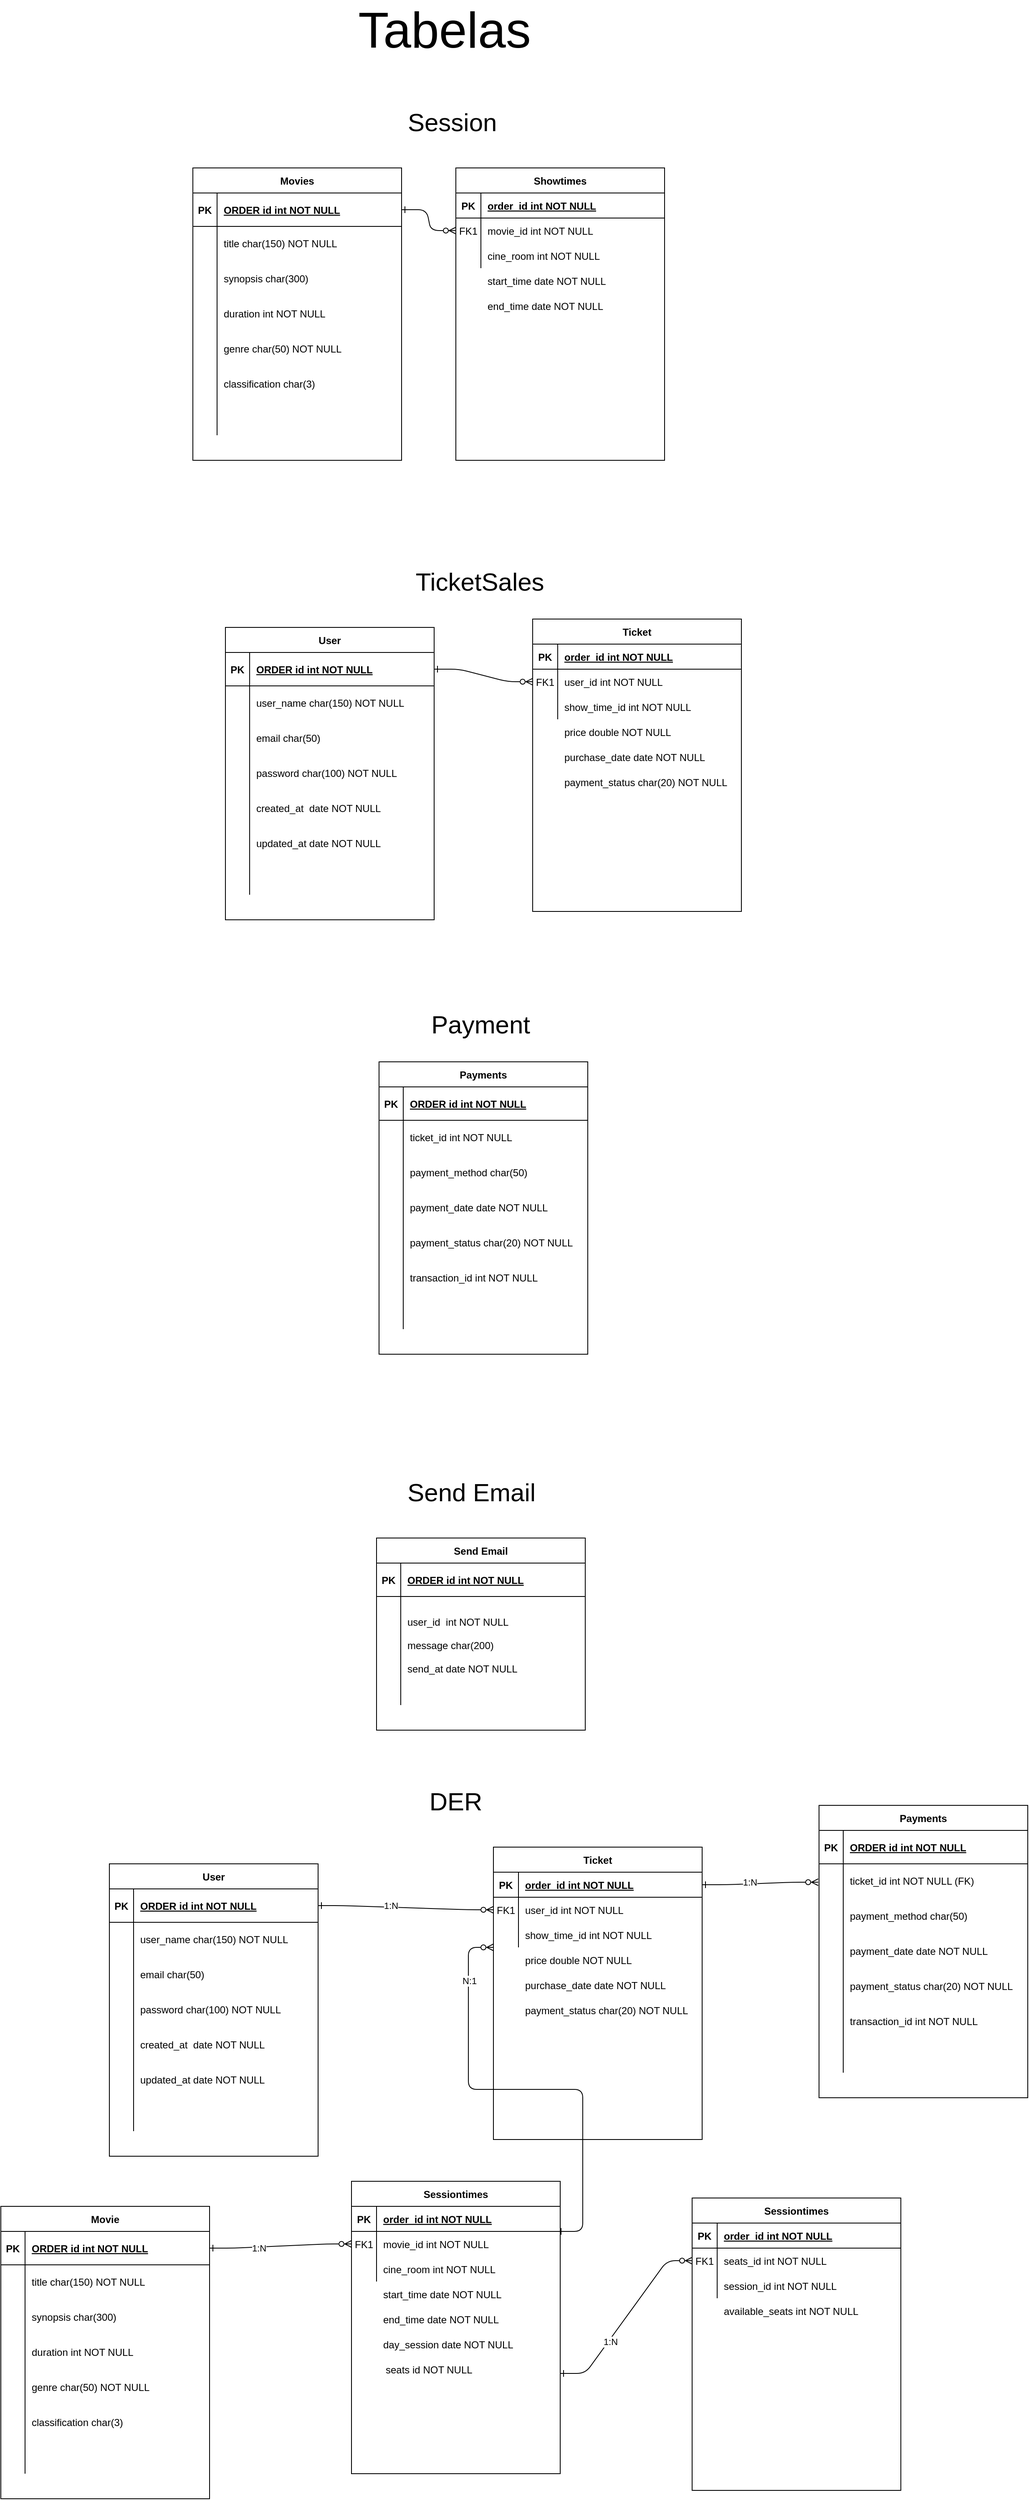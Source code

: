<mxfile version="24.7.12">
  <diagram id="R2lEEEUBdFMjLlhIrx00" name="Page-1">
    <mxGraphModel dx="2284" dy="4046" grid="1" gridSize="10" guides="1" tooltips="1" connect="1" arrows="1" fold="1" page="1" pageScale="1" pageWidth="850" pageHeight="1100" math="0" shadow="0" extFonts="Permanent Marker^https://fonts.googleapis.com/css?family=Permanent+Marker">
      <root>
        <mxCell id="0" />
        <mxCell id="1" parent="0" />
        <mxCell id="wwVurhVHgyo2pNSKUcqr-189" value="" style="edgeStyle=entityRelationEdgeStyle;endArrow=ERzeroToMany;startArrow=ERone;endFill=1;startFill=0;exitX=1;exitY=0.5;exitDx=0;exitDy=0;" parent="1" edge="1">
          <mxGeometry width="100" height="100" relative="1" as="geometry">
            <mxPoint x="387" y="470" as="sourcePoint" />
            <mxPoint x="310" y="130" as="targetPoint" />
            <Array as="points">
              <mxPoint x="277" y="278" />
              <mxPoint x="337" y="305" />
              <mxPoint x="337" y="305" />
            </Array>
          </mxGeometry>
        </mxCell>
        <mxCell id="wwVurhVHgyo2pNSKUcqr-193" value="N:1" style="edgeLabel;html=1;align=center;verticalAlign=middle;resizable=0;points=[];" parent="wwVurhVHgyo2pNSKUcqr-189" vertex="1" connectable="0">
          <mxGeometry x="0.739" y="-1" relative="1" as="geometry">
            <mxPoint as="offset" />
          </mxGeometry>
        </mxCell>
        <mxCell id="C-vyLk0tnHw3VtMMgP7b-1" value="" style="edgeStyle=entityRelationEdgeStyle;endArrow=ERzeroToMany;startArrow=ERone;endFill=1;startFill=0;" parent="1" source="C-vyLk0tnHw3VtMMgP7b-24" target="C-vyLk0tnHw3VtMMgP7b-6" edge="1">
          <mxGeometry width="100" height="100" relative="1" as="geometry">
            <mxPoint x="180" y="-1360" as="sourcePoint" />
            <mxPoint x="280" y="-1460" as="targetPoint" />
          </mxGeometry>
        </mxCell>
        <mxCell id="C-vyLk0tnHw3VtMMgP7b-2" value="Showtimes" style="shape=table;startSize=30;container=1;collapsible=1;childLayout=tableLayout;fixedRows=1;rowLines=0;fontStyle=1;align=center;resizeLast=1;" parent="1" vertex="1">
          <mxGeometry x="265" y="-2000" width="250" height="350" as="geometry" />
        </mxCell>
        <mxCell id="C-vyLk0tnHw3VtMMgP7b-3" value="" style="shape=partialRectangle;collapsible=0;dropTarget=0;pointerEvents=0;fillColor=none;points=[[0,0.5],[1,0.5]];portConstraint=eastwest;top=0;left=0;right=0;bottom=1;" parent="C-vyLk0tnHw3VtMMgP7b-2" vertex="1">
          <mxGeometry y="30" width="250" height="30" as="geometry" />
        </mxCell>
        <mxCell id="C-vyLk0tnHw3VtMMgP7b-4" value="PK" style="shape=partialRectangle;overflow=hidden;connectable=0;fillColor=none;top=0;left=0;bottom=0;right=0;fontStyle=1;" parent="C-vyLk0tnHw3VtMMgP7b-3" vertex="1">
          <mxGeometry width="30" height="30" as="geometry">
            <mxRectangle width="30" height="30" as="alternateBounds" />
          </mxGeometry>
        </mxCell>
        <mxCell id="C-vyLk0tnHw3VtMMgP7b-5" value="order_id int NOT NULL " style="shape=partialRectangle;overflow=hidden;connectable=0;fillColor=none;top=0;left=0;bottom=0;right=0;align=left;spacingLeft=6;fontStyle=5;" parent="C-vyLk0tnHw3VtMMgP7b-3" vertex="1">
          <mxGeometry x="30" width="220" height="30" as="geometry">
            <mxRectangle width="220" height="30" as="alternateBounds" />
          </mxGeometry>
        </mxCell>
        <mxCell id="C-vyLk0tnHw3VtMMgP7b-6" value="" style="shape=partialRectangle;collapsible=0;dropTarget=0;pointerEvents=0;fillColor=none;points=[[0,0.5],[1,0.5]];portConstraint=eastwest;top=0;left=0;right=0;bottom=0;" parent="C-vyLk0tnHw3VtMMgP7b-2" vertex="1">
          <mxGeometry y="60" width="250" height="30" as="geometry" />
        </mxCell>
        <mxCell id="C-vyLk0tnHw3VtMMgP7b-7" value="FK1" style="shape=partialRectangle;overflow=hidden;connectable=0;fillColor=none;top=0;left=0;bottom=0;right=0;" parent="C-vyLk0tnHw3VtMMgP7b-6" vertex="1">
          <mxGeometry width="30" height="30" as="geometry">
            <mxRectangle width="30" height="30" as="alternateBounds" />
          </mxGeometry>
        </mxCell>
        <mxCell id="C-vyLk0tnHw3VtMMgP7b-8" value="movie_id int NOT NULL" style="shape=partialRectangle;overflow=hidden;connectable=0;fillColor=none;top=0;left=0;bottom=0;right=0;align=left;spacingLeft=6;" parent="C-vyLk0tnHw3VtMMgP7b-6" vertex="1">
          <mxGeometry x="30" width="220" height="30" as="geometry">
            <mxRectangle width="220" height="30" as="alternateBounds" />
          </mxGeometry>
        </mxCell>
        <mxCell id="C-vyLk0tnHw3VtMMgP7b-9" value="" style="shape=partialRectangle;collapsible=0;dropTarget=0;pointerEvents=0;fillColor=none;points=[[0,0.5],[1,0.5]];portConstraint=eastwest;top=0;left=0;right=0;bottom=0;" parent="C-vyLk0tnHw3VtMMgP7b-2" vertex="1">
          <mxGeometry y="90" width="250" height="30" as="geometry" />
        </mxCell>
        <mxCell id="C-vyLk0tnHw3VtMMgP7b-10" value="" style="shape=partialRectangle;overflow=hidden;connectable=0;fillColor=none;top=0;left=0;bottom=0;right=0;" parent="C-vyLk0tnHw3VtMMgP7b-9" vertex="1">
          <mxGeometry width="30" height="30" as="geometry">
            <mxRectangle width="30" height="30" as="alternateBounds" />
          </mxGeometry>
        </mxCell>
        <mxCell id="C-vyLk0tnHw3VtMMgP7b-11" value="cine_room int NOT NULL" style="shape=partialRectangle;overflow=hidden;connectable=0;fillColor=none;top=0;left=0;bottom=0;right=0;align=left;spacingLeft=6;" parent="C-vyLk0tnHw3VtMMgP7b-9" vertex="1">
          <mxGeometry x="30" width="220" height="30" as="geometry">
            <mxRectangle width="220" height="30" as="alternateBounds" />
          </mxGeometry>
        </mxCell>
        <mxCell id="C-vyLk0tnHw3VtMMgP7b-23" value="Movies" style="shape=table;startSize=30;container=1;collapsible=1;childLayout=tableLayout;fixedRows=1;rowLines=0;fontStyle=1;align=center;resizeLast=1;" parent="1" vertex="1">
          <mxGeometry x="-50" y="-2000" width="250" height="350" as="geometry">
            <mxRectangle x="121" y="120" width="80" height="30" as="alternateBounds" />
          </mxGeometry>
        </mxCell>
        <mxCell id="C-vyLk0tnHw3VtMMgP7b-24" value="" style="shape=partialRectangle;collapsible=0;dropTarget=0;pointerEvents=0;fillColor=none;points=[[0,0.5],[1,0.5]];portConstraint=eastwest;top=0;left=0;right=0;bottom=1;" parent="C-vyLk0tnHw3VtMMgP7b-23" vertex="1">
          <mxGeometry y="30" width="250" height="40" as="geometry" />
        </mxCell>
        <mxCell id="C-vyLk0tnHw3VtMMgP7b-25" value="PK" style="shape=partialRectangle;overflow=hidden;connectable=0;fillColor=none;top=0;left=0;bottom=0;right=0;fontStyle=1;" parent="C-vyLk0tnHw3VtMMgP7b-24" vertex="1">
          <mxGeometry width="29" height="40" as="geometry">
            <mxRectangle width="29" height="40" as="alternateBounds" />
          </mxGeometry>
        </mxCell>
        <mxCell id="C-vyLk0tnHw3VtMMgP7b-26" value="ORDER id int NOT NULL" style="shape=partialRectangle;overflow=hidden;connectable=0;fillColor=none;top=0;left=0;bottom=0;right=0;align=left;spacingLeft=6;fontStyle=5;" parent="C-vyLk0tnHw3VtMMgP7b-24" vertex="1">
          <mxGeometry x="29" width="221" height="40" as="geometry">
            <mxRectangle width="221" height="40" as="alternateBounds" />
          </mxGeometry>
        </mxCell>
        <mxCell id="C-vyLk0tnHw3VtMMgP7b-27" value="" style="shape=partialRectangle;collapsible=0;dropTarget=0;pointerEvents=0;fillColor=none;points=[[0,0.5],[1,0.5]];portConstraint=eastwest;top=0;left=0;right=0;bottom=0;" parent="C-vyLk0tnHw3VtMMgP7b-23" vertex="1">
          <mxGeometry y="70" width="250" height="250" as="geometry" />
        </mxCell>
        <mxCell id="C-vyLk0tnHw3VtMMgP7b-28" value="" style="shape=partialRectangle;overflow=hidden;connectable=0;fillColor=none;top=0;left=0;bottom=0;right=0;" parent="C-vyLk0tnHw3VtMMgP7b-27" vertex="1">
          <mxGeometry width="29" height="250" as="geometry">
            <mxRectangle width="29" height="250" as="alternateBounds" />
          </mxGeometry>
        </mxCell>
        <mxCell id="C-vyLk0tnHw3VtMMgP7b-29" value="title char(150) NOT NULL&#xa;&#xa;&#xa;synopsis char(300)&#xa;&#xa;&#xa;duration int NOT NULL&#xa;&#xa;&#xa;genre char(50) NOT NULL&#xa;&#xa;&#xa;classification char(3)&#xa;&#xa;&#xa;" style="shape=partialRectangle;overflow=hidden;connectable=0;fillColor=none;top=0;left=0;bottom=0;right=0;align=left;spacingLeft=6;" parent="C-vyLk0tnHw3VtMMgP7b-27" vertex="1">
          <mxGeometry x="29" width="221" height="250" as="geometry">
            <mxRectangle width="221" height="250" as="alternateBounds" />
          </mxGeometry>
        </mxCell>
        <mxCell id="wwVurhVHgyo2pNSKUcqr-1" value="&lt;font style=&quot;font-size: 30px;&quot;&gt;Session&amp;nbsp;&lt;/font&gt;" style="text;html=1;align=center;verticalAlign=middle;whiteSpace=wrap;rounded=0;" parent="1" vertex="1">
          <mxGeometry x="130" y="-2060" width="270" height="10" as="geometry" />
        </mxCell>
        <mxCell id="wwVurhVHgyo2pNSKUcqr-3" value="" style="shape=partialRectangle;overflow=hidden;connectable=0;fillColor=none;top=0;left=0;bottom=0;right=0;" parent="1" vertex="1">
          <mxGeometry x="-39" y="-1870" width="29" height="30" as="geometry">
            <mxRectangle width="29" height="30" as="alternateBounds" />
          </mxGeometry>
        </mxCell>
        <mxCell id="wwVurhVHgyo2pNSKUcqr-4" value="start_time date NOT NULL" style="shape=partialRectangle;overflow=hidden;connectable=0;fillColor=none;top=0;left=0;bottom=0;right=0;align=left;spacingLeft=6;" parent="1" vertex="1">
          <mxGeometry x="295" y="-1880" width="220" height="30" as="geometry">
            <mxRectangle width="220" height="30" as="alternateBounds" />
          </mxGeometry>
        </mxCell>
        <mxCell id="wwVurhVHgyo2pNSKUcqr-5" value="end_time date NOT NULL" style="shape=partialRectangle;overflow=hidden;connectable=0;fillColor=none;top=0;left=0;bottom=0;right=0;align=left;spacingLeft=6;" parent="1" vertex="1">
          <mxGeometry x="295" y="-1850" width="220" height="30" as="geometry">
            <mxRectangle width="220" height="30" as="alternateBounds" />
          </mxGeometry>
        </mxCell>
        <mxCell id="wwVurhVHgyo2pNSKUcqr-28" value="" style="edgeStyle=entityRelationEdgeStyle;endArrow=ERzeroToMany;startArrow=ERone;endFill=1;startFill=0;" parent="1" source="wwVurhVHgyo2pNSKUcqr-40" target="wwVurhVHgyo2pNSKUcqr-33" edge="1">
          <mxGeometry width="100" height="100" relative="1" as="geometry">
            <mxPoint x="272" y="-820" as="sourcePoint" />
            <mxPoint x="372" y="-920" as="targetPoint" />
          </mxGeometry>
        </mxCell>
        <mxCell id="wwVurhVHgyo2pNSKUcqr-29" value="Ticket" style="shape=table;startSize=30;container=1;collapsible=1;childLayout=tableLayout;fixedRows=1;rowLines=0;fontStyle=1;align=center;resizeLast=1;" parent="1" vertex="1">
          <mxGeometry x="357" y="-1460" width="250" height="350" as="geometry" />
        </mxCell>
        <mxCell id="wwVurhVHgyo2pNSKUcqr-30" value="" style="shape=partialRectangle;collapsible=0;dropTarget=0;pointerEvents=0;fillColor=none;points=[[0,0.5],[1,0.5]];portConstraint=eastwest;top=0;left=0;right=0;bottom=1;" parent="wwVurhVHgyo2pNSKUcqr-29" vertex="1">
          <mxGeometry y="30" width="250" height="30" as="geometry" />
        </mxCell>
        <mxCell id="wwVurhVHgyo2pNSKUcqr-31" value="PK" style="shape=partialRectangle;overflow=hidden;connectable=0;fillColor=none;top=0;left=0;bottom=0;right=0;fontStyle=1;" parent="wwVurhVHgyo2pNSKUcqr-30" vertex="1">
          <mxGeometry width="30" height="30" as="geometry">
            <mxRectangle width="30" height="30" as="alternateBounds" />
          </mxGeometry>
        </mxCell>
        <mxCell id="wwVurhVHgyo2pNSKUcqr-32" value="order_id int NOT NULL " style="shape=partialRectangle;overflow=hidden;connectable=0;fillColor=none;top=0;left=0;bottom=0;right=0;align=left;spacingLeft=6;fontStyle=5;" parent="wwVurhVHgyo2pNSKUcqr-30" vertex="1">
          <mxGeometry x="30" width="220" height="30" as="geometry">
            <mxRectangle width="220" height="30" as="alternateBounds" />
          </mxGeometry>
        </mxCell>
        <mxCell id="wwVurhVHgyo2pNSKUcqr-33" value="" style="shape=partialRectangle;collapsible=0;dropTarget=0;pointerEvents=0;fillColor=none;points=[[0,0.5],[1,0.5]];portConstraint=eastwest;top=0;left=0;right=0;bottom=0;" parent="wwVurhVHgyo2pNSKUcqr-29" vertex="1">
          <mxGeometry y="60" width="250" height="30" as="geometry" />
        </mxCell>
        <mxCell id="wwVurhVHgyo2pNSKUcqr-34" value="FK1" style="shape=partialRectangle;overflow=hidden;connectable=0;fillColor=none;top=0;left=0;bottom=0;right=0;" parent="wwVurhVHgyo2pNSKUcqr-33" vertex="1">
          <mxGeometry width="30" height="30" as="geometry">
            <mxRectangle width="30" height="30" as="alternateBounds" />
          </mxGeometry>
        </mxCell>
        <mxCell id="wwVurhVHgyo2pNSKUcqr-35" value="user_id int NOT NULL" style="shape=partialRectangle;overflow=hidden;connectable=0;fillColor=none;top=0;left=0;bottom=0;right=0;align=left;spacingLeft=6;" parent="wwVurhVHgyo2pNSKUcqr-33" vertex="1">
          <mxGeometry x="30" width="220" height="30" as="geometry">
            <mxRectangle width="220" height="30" as="alternateBounds" />
          </mxGeometry>
        </mxCell>
        <mxCell id="wwVurhVHgyo2pNSKUcqr-36" value="" style="shape=partialRectangle;collapsible=0;dropTarget=0;pointerEvents=0;fillColor=none;points=[[0,0.5],[1,0.5]];portConstraint=eastwest;top=0;left=0;right=0;bottom=0;" parent="wwVurhVHgyo2pNSKUcqr-29" vertex="1">
          <mxGeometry y="90" width="250" height="30" as="geometry" />
        </mxCell>
        <mxCell id="wwVurhVHgyo2pNSKUcqr-37" value="" style="shape=partialRectangle;overflow=hidden;connectable=0;fillColor=none;top=0;left=0;bottom=0;right=0;" parent="wwVurhVHgyo2pNSKUcqr-36" vertex="1">
          <mxGeometry width="30" height="30" as="geometry">
            <mxRectangle width="30" height="30" as="alternateBounds" />
          </mxGeometry>
        </mxCell>
        <mxCell id="wwVurhVHgyo2pNSKUcqr-38" value="show_time_id int NOT NULL" style="shape=partialRectangle;overflow=hidden;connectable=0;fillColor=none;top=0;left=0;bottom=0;right=0;align=left;spacingLeft=6;" parent="wwVurhVHgyo2pNSKUcqr-36" vertex="1">
          <mxGeometry x="30" width="220" height="30" as="geometry">
            <mxRectangle width="220" height="30" as="alternateBounds" />
          </mxGeometry>
        </mxCell>
        <mxCell id="wwVurhVHgyo2pNSKUcqr-39" value="User" style="shape=table;startSize=30;container=1;collapsible=1;childLayout=tableLayout;fixedRows=1;rowLines=0;fontStyle=1;align=center;resizeLast=1;" parent="1" vertex="1">
          <mxGeometry x="-11" y="-1450" width="250" height="350" as="geometry">
            <mxRectangle x="121" y="120" width="80" height="30" as="alternateBounds" />
          </mxGeometry>
        </mxCell>
        <mxCell id="wwVurhVHgyo2pNSKUcqr-40" value="" style="shape=partialRectangle;collapsible=0;dropTarget=0;pointerEvents=0;fillColor=none;points=[[0,0.5],[1,0.5]];portConstraint=eastwest;top=0;left=0;right=0;bottom=1;" parent="wwVurhVHgyo2pNSKUcqr-39" vertex="1">
          <mxGeometry y="30" width="250" height="40" as="geometry" />
        </mxCell>
        <mxCell id="wwVurhVHgyo2pNSKUcqr-41" value="PK" style="shape=partialRectangle;overflow=hidden;connectable=0;fillColor=none;top=0;left=0;bottom=0;right=0;fontStyle=1;" parent="wwVurhVHgyo2pNSKUcqr-40" vertex="1">
          <mxGeometry width="29" height="40" as="geometry">
            <mxRectangle width="29" height="40" as="alternateBounds" />
          </mxGeometry>
        </mxCell>
        <mxCell id="wwVurhVHgyo2pNSKUcqr-42" value="ORDER id int NOT NULL" style="shape=partialRectangle;overflow=hidden;connectable=0;fillColor=none;top=0;left=0;bottom=0;right=0;align=left;spacingLeft=6;fontStyle=5;" parent="wwVurhVHgyo2pNSKUcqr-40" vertex="1">
          <mxGeometry x="29" width="221" height="40" as="geometry">
            <mxRectangle width="221" height="40" as="alternateBounds" />
          </mxGeometry>
        </mxCell>
        <mxCell id="wwVurhVHgyo2pNSKUcqr-43" value="" style="shape=partialRectangle;collapsible=0;dropTarget=0;pointerEvents=0;fillColor=none;points=[[0,0.5],[1,0.5]];portConstraint=eastwest;top=0;left=0;right=0;bottom=0;" parent="wwVurhVHgyo2pNSKUcqr-39" vertex="1">
          <mxGeometry y="70" width="250" height="250" as="geometry" />
        </mxCell>
        <mxCell id="wwVurhVHgyo2pNSKUcqr-44" value="" style="shape=partialRectangle;overflow=hidden;connectable=0;fillColor=none;top=0;left=0;bottom=0;right=0;" parent="wwVurhVHgyo2pNSKUcqr-43" vertex="1">
          <mxGeometry width="29" height="250" as="geometry">
            <mxRectangle width="29" height="250" as="alternateBounds" />
          </mxGeometry>
        </mxCell>
        <mxCell id="wwVurhVHgyo2pNSKUcqr-45" value="user_name char(150) NOT NULL&#xa;&#xa;&#xa;email char(50)&#xa;&#xa;&#xa;password char(100) NOT NULL&#xa;&#xa;&#xa;created_at  date NOT NULL&#xa;&#xa;&#xa;updated_at date NOT NULL&#xa;&#xa;&#xa;" style="shape=partialRectangle;overflow=hidden;connectable=0;fillColor=none;top=0;left=0;bottom=0;right=0;align=left;spacingLeft=6;" parent="wwVurhVHgyo2pNSKUcqr-43" vertex="1">
          <mxGeometry x="29" width="221" height="250" as="geometry">
            <mxRectangle width="221" height="250" as="alternateBounds" />
          </mxGeometry>
        </mxCell>
        <mxCell id="wwVurhVHgyo2pNSKUcqr-46" value="&lt;font style=&quot;font-size: 30px;&quot;&gt;TicketSales&amp;nbsp;&lt;/font&gt;" style="text;html=1;align=center;verticalAlign=middle;whiteSpace=wrap;rounded=0;" parent="1" vertex="1">
          <mxGeometry x="163" y="-1510" width="270" height="10" as="geometry" />
        </mxCell>
        <mxCell id="wwVurhVHgyo2pNSKUcqr-47" value="" style="shape=partialRectangle;overflow=hidden;connectable=0;fillColor=none;top=0;left=0;bottom=0;right=0;" parent="1" vertex="1">
          <mxGeometry x="53" y="-1330" width="29" height="30" as="geometry">
            <mxRectangle width="29" height="30" as="alternateBounds" />
          </mxGeometry>
        </mxCell>
        <mxCell id="wwVurhVHgyo2pNSKUcqr-48" value="price double NOT NULL" style="shape=partialRectangle;overflow=hidden;connectable=0;fillColor=none;top=0;left=0;bottom=0;right=0;align=left;spacingLeft=6;" parent="1" vertex="1">
          <mxGeometry x="387" y="-1340" width="220" height="30" as="geometry">
            <mxRectangle width="220" height="30" as="alternateBounds" />
          </mxGeometry>
        </mxCell>
        <mxCell id="wwVurhVHgyo2pNSKUcqr-49" value="purchase_date date NOT NULL" style="shape=partialRectangle;overflow=hidden;connectable=0;fillColor=none;top=0;left=0;bottom=0;right=0;align=left;spacingLeft=6;" parent="1" vertex="1">
          <mxGeometry x="387" y="-1310" width="220" height="30" as="geometry">
            <mxRectangle width="220" height="30" as="alternateBounds" />
          </mxGeometry>
        </mxCell>
        <mxCell id="wwVurhVHgyo2pNSKUcqr-50" value="payment_status char(20) NOT NULL" style="shape=partialRectangle;overflow=hidden;connectable=0;fillColor=none;top=0;left=0;bottom=0;right=0;align=left;spacingLeft=6;" parent="1" vertex="1">
          <mxGeometry x="387" y="-1280" width="220" height="30" as="geometry">
            <mxRectangle width="220" height="30" as="alternateBounds" />
          </mxGeometry>
        </mxCell>
        <mxCell id="wwVurhVHgyo2pNSKUcqr-85" value="Payments" style="shape=table;startSize=30;container=1;collapsible=1;childLayout=tableLayout;fixedRows=1;rowLines=0;fontStyle=1;align=center;resizeLast=1;" parent="1" vertex="1">
          <mxGeometry x="173" y="-930" width="250" height="350" as="geometry">
            <mxRectangle x="121" y="120" width="80" height="30" as="alternateBounds" />
          </mxGeometry>
        </mxCell>
        <mxCell id="wwVurhVHgyo2pNSKUcqr-86" value="" style="shape=partialRectangle;collapsible=0;dropTarget=0;pointerEvents=0;fillColor=none;points=[[0,0.5],[1,0.5]];portConstraint=eastwest;top=0;left=0;right=0;bottom=1;" parent="wwVurhVHgyo2pNSKUcqr-85" vertex="1">
          <mxGeometry y="30" width="250" height="40" as="geometry" />
        </mxCell>
        <mxCell id="wwVurhVHgyo2pNSKUcqr-87" value="PK" style="shape=partialRectangle;overflow=hidden;connectable=0;fillColor=none;top=0;left=0;bottom=0;right=0;fontStyle=1;" parent="wwVurhVHgyo2pNSKUcqr-86" vertex="1">
          <mxGeometry width="29" height="40" as="geometry">
            <mxRectangle width="29" height="40" as="alternateBounds" />
          </mxGeometry>
        </mxCell>
        <mxCell id="wwVurhVHgyo2pNSKUcqr-88" value="ORDER id int NOT NULL" style="shape=partialRectangle;overflow=hidden;connectable=0;fillColor=none;top=0;left=0;bottom=0;right=0;align=left;spacingLeft=6;fontStyle=5;" parent="wwVurhVHgyo2pNSKUcqr-86" vertex="1">
          <mxGeometry x="29" width="221" height="40" as="geometry">
            <mxRectangle width="221" height="40" as="alternateBounds" />
          </mxGeometry>
        </mxCell>
        <mxCell id="wwVurhVHgyo2pNSKUcqr-89" value="" style="shape=partialRectangle;collapsible=0;dropTarget=0;pointerEvents=0;fillColor=none;points=[[0,0.5],[1,0.5]];portConstraint=eastwest;top=0;left=0;right=0;bottom=0;" parent="wwVurhVHgyo2pNSKUcqr-85" vertex="1">
          <mxGeometry y="70" width="250" height="250" as="geometry" />
        </mxCell>
        <mxCell id="wwVurhVHgyo2pNSKUcqr-90" value="" style="shape=partialRectangle;overflow=hidden;connectable=0;fillColor=none;top=0;left=0;bottom=0;right=0;" parent="wwVurhVHgyo2pNSKUcqr-89" vertex="1">
          <mxGeometry width="29" height="250" as="geometry">
            <mxRectangle width="29" height="250" as="alternateBounds" />
          </mxGeometry>
        </mxCell>
        <mxCell id="wwVurhVHgyo2pNSKUcqr-91" value="ticket_id int NOT NULL&#xa;&#xa;&#xa;payment_method char(50)&#xa;&#xa;&#xa;payment_date date NOT NULL&#xa;&#xa;&#xa;payment_status char(20) NOT NULL&#xa;&#xa;&#xa;transaction_id int NOT NULL&#xa;&#xa;&#xa;" style="shape=partialRectangle;overflow=hidden;connectable=0;fillColor=none;top=0;left=0;bottom=0;right=0;align=left;spacingLeft=6;" parent="wwVurhVHgyo2pNSKUcqr-89" vertex="1">
          <mxGeometry x="29" width="221" height="250" as="geometry">
            <mxRectangle width="221" height="250" as="alternateBounds" />
          </mxGeometry>
        </mxCell>
        <mxCell id="wwVurhVHgyo2pNSKUcqr-92" value="&lt;font style=&quot;font-size: 30px;&quot;&gt;Payment&amp;nbsp;&lt;/font&gt;" style="text;html=1;align=center;verticalAlign=middle;whiteSpace=wrap;rounded=0;" parent="1" vertex="1">
          <mxGeometry x="164" y="-980" width="270" height="10" as="geometry" />
        </mxCell>
        <mxCell id="wwVurhVHgyo2pNSKUcqr-93" value="" style="shape=partialRectangle;overflow=hidden;connectable=0;fillColor=none;top=0;left=0;bottom=0;right=0;" parent="1" vertex="1">
          <mxGeometry x="237" y="-810" width="29" height="30" as="geometry">
            <mxRectangle width="29" height="30" as="alternateBounds" />
          </mxGeometry>
        </mxCell>
        <mxCell id="wwVurhVHgyo2pNSKUcqr-97" value="Send Email" style="shape=table;startSize=30;container=1;collapsible=1;childLayout=tableLayout;fixedRows=1;rowLines=0;fontStyle=1;align=center;resizeLast=1;" parent="1" vertex="1">
          <mxGeometry x="170" y="-360" width="250" height="230" as="geometry">
            <mxRectangle x="121" y="120" width="80" height="30" as="alternateBounds" />
          </mxGeometry>
        </mxCell>
        <mxCell id="wwVurhVHgyo2pNSKUcqr-98" value="" style="shape=partialRectangle;collapsible=0;dropTarget=0;pointerEvents=0;fillColor=none;points=[[0,0.5],[1,0.5]];portConstraint=eastwest;top=0;left=0;right=0;bottom=1;" parent="wwVurhVHgyo2pNSKUcqr-97" vertex="1">
          <mxGeometry y="30" width="250" height="40" as="geometry" />
        </mxCell>
        <mxCell id="wwVurhVHgyo2pNSKUcqr-99" value="PK" style="shape=partialRectangle;overflow=hidden;connectable=0;fillColor=none;top=0;left=0;bottom=0;right=0;fontStyle=1;" parent="wwVurhVHgyo2pNSKUcqr-98" vertex="1">
          <mxGeometry width="29" height="40" as="geometry">
            <mxRectangle width="29" height="40" as="alternateBounds" />
          </mxGeometry>
        </mxCell>
        <mxCell id="wwVurhVHgyo2pNSKUcqr-100" value="ORDER id int NOT NULL" style="shape=partialRectangle;overflow=hidden;connectable=0;fillColor=none;top=0;left=0;bottom=0;right=0;align=left;spacingLeft=6;fontStyle=5;" parent="wwVurhVHgyo2pNSKUcqr-98" vertex="1">
          <mxGeometry x="29" width="221" height="40" as="geometry">
            <mxRectangle width="221" height="40" as="alternateBounds" />
          </mxGeometry>
        </mxCell>
        <mxCell id="wwVurhVHgyo2pNSKUcqr-101" value="" style="shape=partialRectangle;collapsible=0;dropTarget=0;pointerEvents=0;fillColor=none;points=[[0,0.5],[1,0.5]];portConstraint=eastwest;top=0;left=0;right=0;bottom=0;" parent="wwVurhVHgyo2pNSKUcqr-97" vertex="1">
          <mxGeometry y="70" width="250" height="130" as="geometry" />
        </mxCell>
        <mxCell id="wwVurhVHgyo2pNSKUcqr-102" value="" style="shape=partialRectangle;overflow=hidden;connectable=0;fillColor=none;top=0;left=0;bottom=0;right=0;" parent="wwVurhVHgyo2pNSKUcqr-101" vertex="1">
          <mxGeometry width="29" height="130" as="geometry">
            <mxRectangle width="29" height="130" as="alternateBounds" />
          </mxGeometry>
        </mxCell>
        <mxCell id="wwVurhVHgyo2pNSKUcqr-103" value="user_id  int NOT NULL&#xa;&#xa;message char(200)&#xa;&#xa;send_at date NOT NULL&#xa;" style="shape=partialRectangle;overflow=hidden;connectable=0;fillColor=none;top=0;left=0;bottom=0;right=0;align=left;spacingLeft=6;" parent="wwVurhVHgyo2pNSKUcqr-101" vertex="1">
          <mxGeometry x="29" width="221" height="130" as="geometry">
            <mxRectangle width="221" height="130" as="alternateBounds" />
          </mxGeometry>
        </mxCell>
        <mxCell id="wwVurhVHgyo2pNSKUcqr-104" value="&lt;font style=&quot;font-size: 30px;&quot;&gt;Send Email&amp;nbsp;&lt;/font&gt;" style="text;html=1;align=center;verticalAlign=middle;whiteSpace=wrap;rounded=0;" parent="1" vertex="1">
          <mxGeometry x="153" y="-420" width="270" height="10" as="geometry" />
        </mxCell>
        <mxCell id="wwVurhVHgyo2pNSKUcqr-105" value="" style="shape=partialRectangle;overflow=hidden;connectable=0;fillColor=none;top=0;left=0;bottom=0;right=0;" parent="1" vertex="1">
          <mxGeometry x="226" y="-250" width="29" height="30" as="geometry">
            <mxRectangle width="29" height="30" as="alternateBounds" />
          </mxGeometry>
        </mxCell>
        <mxCell id="wwVurhVHgyo2pNSKUcqr-107" value="&lt;font style=&quot;font-size: 30px;&quot;&gt;DER&lt;/font&gt;" style="text;html=1;align=center;verticalAlign=middle;whiteSpace=wrap;rounded=0;" parent="1" vertex="1">
          <mxGeometry x="130" y="-50" width="270" height="10" as="geometry" />
        </mxCell>
        <mxCell id="wwVurhVHgyo2pNSKUcqr-108" value="&lt;font style=&quot;font-size: 60px;&quot;&gt;Tabelas&lt;/font&gt;" style="text;html=1;align=center;verticalAlign=middle;whiteSpace=wrap;rounded=0;" parent="1" vertex="1">
          <mxGeometry x="-45" y="-2170" width="593" height="10" as="geometry" />
        </mxCell>
        <mxCell id="wwVurhVHgyo2pNSKUcqr-131" value="" style="edgeStyle=entityRelationEdgeStyle;endArrow=ERzeroToMany;startArrow=ERone;endFill=1;startFill=0;" parent="1" source="wwVurhVHgyo2pNSKUcqr-143" target="wwVurhVHgyo2pNSKUcqr-136" edge="1">
          <mxGeometry width="100" height="100" relative="1" as="geometry">
            <mxPoint x="133" y="660" as="sourcePoint" />
            <mxPoint x="233" y="560" as="targetPoint" />
          </mxGeometry>
        </mxCell>
        <mxCell id="wwVurhVHgyo2pNSKUcqr-153" value="1:N" style="edgeLabel;html=1;align=center;verticalAlign=middle;resizable=0;points=[];" parent="wwVurhVHgyo2pNSKUcqr-131" vertex="1" connectable="0">
          <mxGeometry x="-0.177" y="2" relative="1" as="geometry">
            <mxPoint as="offset" />
          </mxGeometry>
        </mxCell>
        <mxCell id="wwVurhVHgyo2pNSKUcqr-132" value="Ticket" style="shape=table;startSize=30;container=1;collapsible=1;childLayout=tableLayout;fixedRows=1;rowLines=0;fontStyle=1;align=center;resizeLast=1;" parent="1" vertex="1">
          <mxGeometry x="310" y="10" width="250" height="350" as="geometry" />
        </mxCell>
        <mxCell id="wwVurhVHgyo2pNSKUcqr-133" value="" style="shape=partialRectangle;collapsible=0;dropTarget=0;pointerEvents=0;fillColor=none;points=[[0,0.5],[1,0.5]];portConstraint=eastwest;top=0;left=0;right=0;bottom=1;" parent="wwVurhVHgyo2pNSKUcqr-132" vertex="1">
          <mxGeometry y="30" width="250" height="30" as="geometry" />
        </mxCell>
        <mxCell id="wwVurhVHgyo2pNSKUcqr-134" value="PK" style="shape=partialRectangle;overflow=hidden;connectable=0;fillColor=none;top=0;left=0;bottom=0;right=0;fontStyle=1;" parent="wwVurhVHgyo2pNSKUcqr-133" vertex="1">
          <mxGeometry width="30" height="30" as="geometry">
            <mxRectangle width="30" height="30" as="alternateBounds" />
          </mxGeometry>
        </mxCell>
        <mxCell id="wwVurhVHgyo2pNSKUcqr-135" value="order_id int NOT NULL " style="shape=partialRectangle;overflow=hidden;connectable=0;fillColor=none;top=0;left=0;bottom=0;right=0;align=left;spacingLeft=6;fontStyle=5;" parent="wwVurhVHgyo2pNSKUcqr-133" vertex="1">
          <mxGeometry x="30" width="220" height="30" as="geometry">
            <mxRectangle width="220" height="30" as="alternateBounds" />
          </mxGeometry>
        </mxCell>
        <mxCell id="wwVurhVHgyo2pNSKUcqr-136" value="" style="shape=partialRectangle;collapsible=0;dropTarget=0;pointerEvents=0;fillColor=none;points=[[0,0.5],[1,0.5]];portConstraint=eastwest;top=0;left=0;right=0;bottom=0;" parent="wwVurhVHgyo2pNSKUcqr-132" vertex="1">
          <mxGeometry y="60" width="250" height="30" as="geometry" />
        </mxCell>
        <mxCell id="wwVurhVHgyo2pNSKUcqr-137" value="FK1" style="shape=partialRectangle;overflow=hidden;connectable=0;fillColor=none;top=0;left=0;bottom=0;right=0;" parent="wwVurhVHgyo2pNSKUcqr-136" vertex="1">
          <mxGeometry width="30" height="30" as="geometry">
            <mxRectangle width="30" height="30" as="alternateBounds" />
          </mxGeometry>
        </mxCell>
        <mxCell id="wwVurhVHgyo2pNSKUcqr-138" value="user_id int NOT NULL" style="shape=partialRectangle;overflow=hidden;connectable=0;fillColor=none;top=0;left=0;bottom=0;right=0;align=left;spacingLeft=6;" parent="wwVurhVHgyo2pNSKUcqr-136" vertex="1">
          <mxGeometry x="30" width="220" height="30" as="geometry">
            <mxRectangle width="220" height="30" as="alternateBounds" />
          </mxGeometry>
        </mxCell>
        <mxCell id="wwVurhVHgyo2pNSKUcqr-139" value="" style="shape=partialRectangle;collapsible=0;dropTarget=0;pointerEvents=0;fillColor=none;points=[[0,0.5],[1,0.5]];portConstraint=eastwest;top=0;left=0;right=0;bottom=0;" parent="wwVurhVHgyo2pNSKUcqr-132" vertex="1">
          <mxGeometry y="90" width="250" height="30" as="geometry" />
        </mxCell>
        <mxCell id="wwVurhVHgyo2pNSKUcqr-140" value="" style="shape=partialRectangle;overflow=hidden;connectable=0;fillColor=none;top=0;left=0;bottom=0;right=0;" parent="wwVurhVHgyo2pNSKUcqr-139" vertex="1">
          <mxGeometry width="30" height="30" as="geometry">
            <mxRectangle width="30" height="30" as="alternateBounds" />
          </mxGeometry>
        </mxCell>
        <mxCell id="wwVurhVHgyo2pNSKUcqr-141" value="show_time_id int NOT NULL" style="shape=partialRectangle;overflow=hidden;connectable=0;fillColor=none;top=0;left=0;bottom=0;right=0;align=left;spacingLeft=6;" parent="wwVurhVHgyo2pNSKUcqr-139" vertex="1">
          <mxGeometry x="30" width="220" height="30" as="geometry">
            <mxRectangle width="220" height="30" as="alternateBounds" />
          </mxGeometry>
        </mxCell>
        <mxCell id="wwVurhVHgyo2pNSKUcqr-142" value="User" style="shape=table;startSize=30;container=1;collapsible=1;childLayout=tableLayout;fixedRows=1;rowLines=0;fontStyle=1;align=center;resizeLast=1;" parent="1" vertex="1">
          <mxGeometry x="-150" y="30" width="250" height="350" as="geometry">
            <mxRectangle x="121" y="120" width="80" height="30" as="alternateBounds" />
          </mxGeometry>
        </mxCell>
        <mxCell id="wwVurhVHgyo2pNSKUcqr-143" value="" style="shape=partialRectangle;collapsible=0;dropTarget=0;pointerEvents=0;fillColor=none;points=[[0,0.5],[1,0.5]];portConstraint=eastwest;top=0;left=0;right=0;bottom=1;" parent="wwVurhVHgyo2pNSKUcqr-142" vertex="1">
          <mxGeometry y="30" width="250" height="40" as="geometry" />
        </mxCell>
        <mxCell id="wwVurhVHgyo2pNSKUcqr-144" value="PK" style="shape=partialRectangle;overflow=hidden;connectable=0;fillColor=none;top=0;left=0;bottom=0;right=0;fontStyle=1;" parent="wwVurhVHgyo2pNSKUcqr-143" vertex="1">
          <mxGeometry width="29" height="40" as="geometry">
            <mxRectangle width="29" height="40" as="alternateBounds" />
          </mxGeometry>
        </mxCell>
        <mxCell id="wwVurhVHgyo2pNSKUcqr-145" value="ORDER id int NOT NULL" style="shape=partialRectangle;overflow=hidden;connectable=0;fillColor=none;top=0;left=0;bottom=0;right=0;align=left;spacingLeft=6;fontStyle=5;" parent="wwVurhVHgyo2pNSKUcqr-143" vertex="1">
          <mxGeometry x="29" width="221" height="40" as="geometry">
            <mxRectangle width="221" height="40" as="alternateBounds" />
          </mxGeometry>
        </mxCell>
        <mxCell id="wwVurhVHgyo2pNSKUcqr-146" value="" style="shape=partialRectangle;collapsible=0;dropTarget=0;pointerEvents=0;fillColor=none;points=[[0,0.5],[1,0.5]];portConstraint=eastwest;top=0;left=0;right=0;bottom=0;" parent="wwVurhVHgyo2pNSKUcqr-142" vertex="1">
          <mxGeometry y="70" width="250" height="250" as="geometry" />
        </mxCell>
        <mxCell id="wwVurhVHgyo2pNSKUcqr-147" value="" style="shape=partialRectangle;overflow=hidden;connectable=0;fillColor=none;top=0;left=0;bottom=0;right=0;" parent="wwVurhVHgyo2pNSKUcqr-146" vertex="1">
          <mxGeometry width="29" height="250" as="geometry">
            <mxRectangle width="29" height="250" as="alternateBounds" />
          </mxGeometry>
        </mxCell>
        <mxCell id="wwVurhVHgyo2pNSKUcqr-148" value="user_name char(150) NOT NULL&#xa;&#xa;&#xa;email char(50)&#xa;&#xa;&#xa;password char(100) NOT NULL&#xa;&#xa;&#xa;created_at  date NOT NULL&#xa;&#xa;&#xa;updated_at date NOT NULL&#xa;&#xa;&#xa;" style="shape=partialRectangle;overflow=hidden;connectable=0;fillColor=none;top=0;left=0;bottom=0;right=0;align=left;spacingLeft=6;" parent="wwVurhVHgyo2pNSKUcqr-146" vertex="1">
          <mxGeometry x="29" width="221" height="250" as="geometry">
            <mxRectangle width="221" height="250" as="alternateBounds" />
          </mxGeometry>
        </mxCell>
        <mxCell id="wwVurhVHgyo2pNSKUcqr-149" value="" style="shape=partialRectangle;overflow=hidden;connectable=0;fillColor=none;top=0;left=0;bottom=0;right=0;" parent="1" vertex="1">
          <mxGeometry x="-86" y="150" width="29" height="30" as="geometry">
            <mxRectangle width="29" height="30" as="alternateBounds" />
          </mxGeometry>
        </mxCell>
        <mxCell id="wwVurhVHgyo2pNSKUcqr-150" value="price double NOT NULL" style="shape=partialRectangle;overflow=hidden;connectable=0;fillColor=none;top=0;left=0;bottom=0;right=0;align=left;spacingLeft=6;" parent="1" vertex="1">
          <mxGeometry x="340" y="130" width="220" height="30" as="geometry">
            <mxRectangle width="220" height="30" as="alternateBounds" />
          </mxGeometry>
        </mxCell>
        <mxCell id="wwVurhVHgyo2pNSKUcqr-151" value="purchase_date date NOT NULL" style="shape=partialRectangle;overflow=hidden;connectable=0;fillColor=none;top=0;left=0;bottom=0;right=0;align=left;spacingLeft=6;" parent="1" vertex="1">
          <mxGeometry x="340" y="160" width="220" height="30" as="geometry">
            <mxRectangle width="220" height="30" as="alternateBounds" />
          </mxGeometry>
        </mxCell>
        <mxCell id="wwVurhVHgyo2pNSKUcqr-152" value="payment_status char(20) NOT NULL" style="shape=partialRectangle;overflow=hidden;connectable=0;fillColor=none;top=0;left=0;bottom=0;right=0;align=left;spacingLeft=6;" parent="1" vertex="1">
          <mxGeometry x="340" y="190" width="220" height="30" as="geometry">
            <mxRectangle width="220" height="30" as="alternateBounds" />
          </mxGeometry>
        </mxCell>
        <mxCell id="wwVurhVHgyo2pNSKUcqr-154" value="Payments" style="shape=table;startSize=30;container=1;collapsible=1;childLayout=tableLayout;fixedRows=1;rowLines=0;fontStyle=1;align=center;resizeLast=1;" parent="1" vertex="1">
          <mxGeometry x="700" y="-40" width="250" height="350" as="geometry">
            <mxRectangle x="121" y="120" width="80" height="30" as="alternateBounds" />
          </mxGeometry>
        </mxCell>
        <mxCell id="wwVurhVHgyo2pNSKUcqr-155" value="" style="shape=partialRectangle;collapsible=0;dropTarget=0;pointerEvents=0;fillColor=none;points=[[0,0.5],[1,0.5]];portConstraint=eastwest;top=0;left=0;right=0;bottom=1;" parent="wwVurhVHgyo2pNSKUcqr-154" vertex="1">
          <mxGeometry y="30" width="250" height="40" as="geometry" />
        </mxCell>
        <mxCell id="wwVurhVHgyo2pNSKUcqr-156" value="PK" style="shape=partialRectangle;overflow=hidden;connectable=0;fillColor=none;top=0;left=0;bottom=0;right=0;fontStyle=1;" parent="wwVurhVHgyo2pNSKUcqr-155" vertex="1">
          <mxGeometry width="29" height="40" as="geometry">
            <mxRectangle width="29" height="40" as="alternateBounds" />
          </mxGeometry>
        </mxCell>
        <mxCell id="wwVurhVHgyo2pNSKUcqr-157" value="ORDER id int NOT NULL" style="shape=partialRectangle;overflow=hidden;connectable=0;fillColor=none;top=0;left=0;bottom=0;right=0;align=left;spacingLeft=6;fontStyle=5;" parent="wwVurhVHgyo2pNSKUcqr-155" vertex="1">
          <mxGeometry x="29" width="221" height="40" as="geometry">
            <mxRectangle width="221" height="40" as="alternateBounds" />
          </mxGeometry>
        </mxCell>
        <mxCell id="wwVurhVHgyo2pNSKUcqr-158" value="" style="shape=partialRectangle;collapsible=0;dropTarget=0;pointerEvents=0;fillColor=none;points=[[0,0.5],[1,0.5]];portConstraint=eastwest;top=0;left=0;right=0;bottom=0;" parent="wwVurhVHgyo2pNSKUcqr-154" vertex="1">
          <mxGeometry y="70" width="250" height="250" as="geometry" />
        </mxCell>
        <mxCell id="wwVurhVHgyo2pNSKUcqr-159" value="" style="shape=partialRectangle;overflow=hidden;connectable=0;fillColor=none;top=0;left=0;bottom=0;right=0;" parent="wwVurhVHgyo2pNSKUcqr-158" vertex="1">
          <mxGeometry width="29" height="250" as="geometry">
            <mxRectangle width="29" height="250" as="alternateBounds" />
          </mxGeometry>
        </mxCell>
        <mxCell id="wwVurhVHgyo2pNSKUcqr-160" value="ticket_id int NOT NULL (FK)&#xa;&#xa;&#xa;payment_method char(50)&#xa;&#xa;&#xa;payment_date date NOT NULL&#xa;&#xa;&#xa;payment_status char(20) NOT NULL&#xa;&#xa;&#xa;transaction_id int NOT NULL&#xa;&#xa;&#xa;" style="shape=partialRectangle;overflow=hidden;connectable=0;fillColor=none;top=0;left=0;bottom=0;right=0;align=left;spacingLeft=6;" parent="wwVurhVHgyo2pNSKUcqr-158" vertex="1">
          <mxGeometry x="29" width="221" height="250" as="geometry">
            <mxRectangle width="221" height="250" as="alternateBounds" />
          </mxGeometry>
        </mxCell>
        <mxCell id="wwVurhVHgyo2pNSKUcqr-162" value="" style="edgeStyle=entityRelationEdgeStyle;endArrow=ERzeroToMany;startArrow=ERone;endFill=1;startFill=0;exitX=1;exitY=0.5;exitDx=0;exitDy=0;entryX=-0.004;entryY=0.088;entryDx=0;entryDy=0;entryPerimeter=0;" parent="1" source="wwVurhVHgyo2pNSKUcqr-133" target="wwVurhVHgyo2pNSKUcqr-158" edge="1">
          <mxGeometry width="100" height="100" relative="1" as="geometry">
            <mxPoint x="570" y="115" as="sourcePoint" />
            <mxPoint x="780" y="120" as="targetPoint" />
          </mxGeometry>
        </mxCell>
        <mxCell id="wwVurhVHgyo2pNSKUcqr-163" value="1:N" style="edgeLabel;html=1;align=center;verticalAlign=middle;resizable=0;points=[];" parent="wwVurhVHgyo2pNSKUcqr-162" vertex="1" connectable="0">
          <mxGeometry x="-0.177" y="2" relative="1" as="geometry">
            <mxPoint as="offset" />
          </mxGeometry>
        </mxCell>
        <mxCell id="wwVurhVHgyo2pNSKUcqr-164" value="" style="edgeStyle=entityRelationEdgeStyle;endArrow=ERzeroToMany;startArrow=ERone;endFill=1;startFill=0;" parent="1" source="wwVurhVHgyo2pNSKUcqr-176" target="wwVurhVHgyo2pNSKUcqr-169" edge="1">
          <mxGeometry width="100" height="100" relative="1" as="geometry">
            <mxPoint x="80" y="1050" as="sourcePoint" />
            <mxPoint x="180" y="950" as="targetPoint" />
          </mxGeometry>
        </mxCell>
        <mxCell id="wwVurhVHgyo2pNSKUcqr-194" value="1:N" style="edgeLabel;html=1;align=center;verticalAlign=middle;resizable=0;points=[];" parent="wwVurhVHgyo2pNSKUcqr-164" vertex="1" connectable="0">
          <mxGeometry x="-0.307" y="-1" relative="1" as="geometry">
            <mxPoint as="offset" />
          </mxGeometry>
        </mxCell>
        <mxCell id="wwVurhVHgyo2pNSKUcqr-165" value="Sessiontimes" style="shape=table;startSize=30;container=1;collapsible=1;childLayout=tableLayout;fixedRows=1;rowLines=0;fontStyle=1;align=center;resizeLast=1;" parent="1" vertex="1">
          <mxGeometry x="140" y="410" width="250" height="350" as="geometry" />
        </mxCell>
        <mxCell id="wwVurhVHgyo2pNSKUcqr-166" value="" style="shape=partialRectangle;collapsible=0;dropTarget=0;pointerEvents=0;fillColor=none;points=[[0,0.5],[1,0.5]];portConstraint=eastwest;top=0;left=0;right=0;bottom=1;" parent="wwVurhVHgyo2pNSKUcqr-165" vertex="1">
          <mxGeometry y="30" width="250" height="30" as="geometry" />
        </mxCell>
        <mxCell id="wwVurhVHgyo2pNSKUcqr-167" value="PK" style="shape=partialRectangle;overflow=hidden;connectable=0;fillColor=none;top=0;left=0;bottom=0;right=0;fontStyle=1;" parent="wwVurhVHgyo2pNSKUcqr-166" vertex="1">
          <mxGeometry width="30" height="30" as="geometry">
            <mxRectangle width="30" height="30" as="alternateBounds" />
          </mxGeometry>
        </mxCell>
        <mxCell id="wwVurhVHgyo2pNSKUcqr-168" value="order_id int NOT NULL " style="shape=partialRectangle;overflow=hidden;connectable=0;fillColor=none;top=0;left=0;bottom=0;right=0;align=left;spacingLeft=6;fontStyle=5;" parent="wwVurhVHgyo2pNSKUcqr-166" vertex="1">
          <mxGeometry x="30" width="220" height="30" as="geometry">
            <mxRectangle width="220" height="30" as="alternateBounds" />
          </mxGeometry>
        </mxCell>
        <mxCell id="wwVurhVHgyo2pNSKUcqr-169" value="" style="shape=partialRectangle;collapsible=0;dropTarget=0;pointerEvents=0;fillColor=none;points=[[0,0.5],[1,0.5]];portConstraint=eastwest;top=0;left=0;right=0;bottom=0;" parent="wwVurhVHgyo2pNSKUcqr-165" vertex="1">
          <mxGeometry y="60" width="250" height="30" as="geometry" />
        </mxCell>
        <mxCell id="wwVurhVHgyo2pNSKUcqr-170" value="FK1" style="shape=partialRectangle;overflow=hidden;connectable=0;fillColor=none;top=0;left=0;bottom=0;right=0;" parent="wwVurhVHgyo2pNSKUcqr-169" vertex="1">
          <mxGeometry width="30" height="30" as="geometry">
            <mxRectangle width="30" height="30" as="alternateBounds" />
          </mxGeometry>
        </mxCell>
        <mxCell id="wwVurhVHgyo2pNSKUcqr-171" value="movie_id int NOT NULL" style="shape=partialRectangle;overflow=hidden;connectable=0;fillColor=none;top=0;left=0;bottom=0;right=0;align=left;spacingLeft=6;" parent="wwVurhVHgyo2pNSKUcqr-169" vertex="1">
          <mxGeometry x="30" width="220" height="30" as="geometry">
            <mxRectangle width="220" height="30" as="alternateBounds" />
          </mxGeometry>
        </mxCell>
        <mxCell id="wwVurhVHgyo2pNSKUcqr-172" value="" style="shape=partialRectangle;collapsible=0;dropTarget=0;pointerEvents=0;fillColor=none;points=[[0,0.5],[1,0.5]];portConstraint=eastwest;top=0;left=0;right=0;bottom=0;" parent="wwVurhVHgyo2pNSKUcqr-165" vertex="1">
          <mxGeometry y="90" width="250" height="30" as="geometry" />
        </mxCell>
        <mxCell id="wwVurhVHgyo2pNSKUcqr-173" value="" style="shape=partialRectangle;overflow=hidden;connectable=0;fillColor=none;top=0;left=0;bottom=0;right=0;" parent="wwVurhVHgyo2pNSKUcqr-172" vertex="1">
          <mxGeometry width="30" height="30" as="geometry">
            <mxRectangle width="30" height="30" as="alternateBounds" />
          </mxGeometry>
        </mxCell>
        <mxCell id="wwVurhVHgyo2pNSKUcqr-174" value="cine_room int NOT NULL" style="shape=partialRectangle;overflow=hidden;connectable=0;fillColor=none;top=0;left=0;bottom=0;right=0;align=left;spacingLeft=6;" parent="wwVurhVHgyo2pNSKUcqr-172" vertex="1">
          <mxGeometry x="30" width="220" height="30" as="geometry">
            <mxRectangle width="220" height="30" as="alternateBounds" />
          </mxGeometry>
        </mxCell>
        <mxCell id="wwVurhVHgyo2pNSKUcqr-175" value="Movie" style="shape=table;startSize=30;container=1;collapsible=1;childLayout=tableLayout;fixedRows=1;rowLines=0;fontStyle=1;align=center;resizeLast=1;" parent="1" vertex="1">
          <mxGeometry x="-280" y="440" width="250" height="350" as="geometry">
            <mxRectangle x="121" y="120" width="80" height="30" as="alternateBounds" />
          </mxGeometry>
        </mxCell>
        <mxCell id="wwVurhVHgyo2pNSKUcqr-176" value="" style="shape=partialRectangle;collapsible=0;dropTarget=0;pointerEvents=0;fillColor=none;points=[[0,0.5],[1,0.5]];portConstraint=eastwest;top=0;left=0;right=0;bottom=1;" parent="wwVurhVHgyo2pNSKUcqr-175" vertex="1">
          <mxGeometry y="30" width="250" height="40" as="geometry" />
        </mxCell>
        <mxCell id="wwVurhVHgyo2pNSKUcqr-177" value="PK" style="shape=partialRectangle;overflow=hidden;connectable=0;fillColor=none;top=0;left=0;bottom=0;right=0;fontStyle=1;" parent="wwVurhVHgyo2pNSKUcqr-176" vertex="1">
          <mxGeometry width="29" height="40" as="geometry">
            <mxRectangle width="29" height="40" as="alternateBounds" />
          </mxGeometry>
        </mxCell>
        <mxCell id="wwVurhVHgyo2pNSKUcqr-178" value="ORDER id int NOT NULL" style="shape=partialRectangle;overflow=hidden;connectable=0;fillColor=none;top=0;left=0;bottom=0;right=0;align=left;spacingLeft=6;fontStyle=5;" parent="wwVurhVHgyo2pNSKUcqr-176" vertex="1">
          <mxGeometry x="29" width="221" height="40" as="geometry">
            <mxRectangle width="221" height="40" as="alternateBounds" />
          </mxGeometry>
        </mxCell>
        <mxCell id="wwVurhVHgyo2pNSKUcqr-179" value="" style="shape=partialRectangle;collapsible=0;dropTarget=0;pointerEvents=0;fillColor=none;points=[[0,0.5],[1,0.5]];portConstraint=eastwest;top=0;left=0;right=0;bottom=0;" parent="wwVurhVHgyo2pNSKUcqr-175" vertex="1">
          <mxGeometry y="70" width="250" height="250" as="geometry" />
        </mxCell>
        <mxCell id="wwVurhVHgyo2pNSKUcqr-180" value="" style="shape=partialRectangle;overflow=hidden;connectable=0;fillColor=none;top=0;left=0;bottom=0;right=0;" parent="wwVurhVHgyo2pNSKUcqr-179" vertex="1">
          <mxGeometry width="29" height="250" as="geometry">
            <mxRectangle width="29" height="250" as="alternateBounds" />
          </mxGeometry>
        </mxCell>
        <mxCell id="wwVurhVHgyo2pNSKUcqr-181" value="title char(150) NOT NULL&#xa;&#xa;&#xa;synopsis char(300)&#xa;&#xa;&#xa;duration int NOT NULL&#xa;&#xa;&#xa;genre char(50) NOT NULL&#xa;&#xa;&#xa;classification char(3)&#xa;&#xa;&#xa;" style="shape=partialRectangle;overflow=hidden;connectable=0;fillColor=none;top=0;left=0;bottom=0;right=0;align=left;spacingLeft=6;" parent="wwVurhVHgyo2pNSKUcqr-179" vertex="1">
          <mxGeometry x="29" width="221" height="250" as="geometry">
            <mxRectangle width="221" height="250" as="alternateBounds" />
          </mxGeometry>
        </mxCell>
        <mxCell id="wwVurhVHgyo2pNSKUcqr-182" value="" style="shape=partialRectangle;overflow=hidden;connectable=0;fillColor=none;top=0;left=0;bottom=0;right=0;" parent="1" vertex="1">
          <mxGeometry x="-139" y="540" width="29" height="30" as="geometry">
            <mxRectangle width="29" height="30" as="alternateBounds" />
          </mxGeometry>
        </mxCell>
        <mxCell id="wwVurhVHgyo2pNSKUcqr-183" value="start_time date NOT NULL" style="shape=partialRectangle;overflow=hidden;connectable=0;fillColor=none;top=0;left=0;bottom=0;right=0;align=left;spacingLeft=6;" parent="1" vertex="1">
          <mxGeometry x="170" y="530" width="220" height="30" as="geometry">
            <mxRectangle width="220" height="30" as="alternateBounds" />
          </mxGeometry>
        </mxCell>
        <mxCell id="wwVurhVHgyo2pNSKUcqr-184" value="end_time date NOT NULL" style="shape=partialRectangle;overflow=hidden;connectable=0;fillColor=none;top=0;left=0;bottom=0;right=0;align=left;spacingLeft=6;" parent="1" vertex="1">
          <mxGeometry x="170" y="560" width="220" height="30" as="geometry">
            <mxRectangle width="220" height="30" as="alternateBounds" />
          </mxGeometry>
        </mxCell>
        <mxCell id="iTJeYzERWc8jko0R79Fc-1" value="seats id NOT NULL" style="shape=partialRectangle;overflow=hidden;connectable=0;fillColor=none;top=0;left=0;bottom=0;right=0;align=left;spacingLeft=6;" parent="1" vertex="1">
          <mxGeometry x="173" y="620" width="220" height="30" as="geometry">
            <mxRectangle width="220" height="30" as="alternateBounds" />
          </mxGeometry>
        </mxCell>
        <mxCell id="iTJeYzERWc8jko0R79Fc-2" value="day_session date NOT NULL" style="shape=partialRectangle;overflow=hidden;connectable=0;fillColor=none;top=0;left=0;bottom=0;right=0;align=left;spacingLeft=6;" parent="1" vertex="1">
          <mxGeometry x="170" y="590" width="220" height="30" as="geometry">
            <mxRectangle width="220" height="30" as="alternateBounds" />
          </mxGeometry>
        </mxCell>
        <mxCell id="FBJnE8gfYdRzd0s3iR52-1" value="Sessiontimes" style="shape=table;startSize=30;container=1;collapsible=1;childLayout=tableLayout;fixedRows=1;rowLines=0;fontStyle=1;align=center;resizeLast=1;" vertex="1" parent="1">
          <mxGeometry x="548" y="430" width="250" height="350" as="geometry" />
        </mxCell>
        <mxCell id="FBJnE8gfYdRzd0s3iR52-2" value="" style="shape=partialRectangle;collapsible=0;dropTarget=0;pointerEvents=0;fillColor=none;points=[[0,0.5],[1,0.5]];portConstraint=eastwest;top=0;left=0;right=0;bottom=1;" vertex="1" parent="FBJnE8gfYdRzd0s3iR52-1">
          <mxGeometry y="30" width="250" height="30" as="geometry" />
        </mxCell>
        <mxCell id="FBJnE8gfYdRzd0s3iR52-3" value="PK" style="shape=partialRectangle;overflow=hidden;connectable=0;fillColor=none;top=0;left=0;bottom=0;right=0;fontStyle=1;" vertex="1" parent="FBJnE8gfYdRzd0s3iR52-2">
          <mxGeometry width="30" height="30" as="geometry">
            <mxRectangle width="30" height="30" as="alternateBounds" />
          </mxGeometry>
        </mxCell>
        <mxCell id="FBJnE8gfYdRzd0s3iR52-4" value="order_id int NOT NULL " style="shape=partialRectangle;overflow=hidden;connectable=0;fillColor=none;top=0;left=0;bottom=0;right=0;align=left;spacingLeft=6;fontStyle=5;" vertex="1" parent="FBJnE8gfYdRzd0s3iR52-2">
          <mxGeometry x="30" width="220" height="30" as="geometry">
            <mxRectangle width="220" height="30" as="alternateBounds" />
          </mxGeometry>
        </mxCell>
        <mxCell id="FBJnE8gfYdRzd0s3iR52-5" value="" style="shape=partialRectangle;collapsible=0;dropTarget=0;pointerEvents=0;fillColor=none;points=[[0,0.5],[1,0.5]];portConstraint=eastwest;top=0;left=0;right=0;bottom=0;" vertex="1" parent="FBJnE8gfYdRzd0s3iR52-1">
          <mxGeometry y="60" width="250" height="30" as="geometry" />
        </mxCell>
        <mxCell id="FBJnE8gfYdRzd0s3iR52-6" value="FK1" style="shape=partialRectangle;overflow=hidden;connectable=0;fillColor=none;top=0;left=0;bottom=0;right=0;" vertex="1" parent="FBJnE8gfYdRzd0s3iR52-5">
          <mxGeometry width="30" height="30" as="geometry">
            <mxRectangle width="30" height="30" as="alternateBounds" />
          </mxGeometry>
        </mxCell>
        <mxCell id="FBJnE8gfYdRzd0s3iR52-7" value="seats_id int NOT NULL" style="shape=partialRectangle;overflow=hidden;connectable=0;fillColor=none;top=0;left=0;bottom=0;right=0;align=left;spacingLeft=6;" vertex="1" parent="FBJnE8gfYdRzd0s3iR52-5">
          <mxGeometry x="30" width="220" height="30" as="geometry">
            <mxRectangle width="220" height="30" as="alternateBounds" />
          </mxGeometry>
        </mxCell>
        <mxCell id="FBJnE8gfYdRzd0s3iR52-8" value="" style="shape=partialRectangle;collapsible=0;dropTarget=0;pointerEvents=0;fillColor=none;points=[[0,0.5],[1,0.5]];portConstraint=eastwest;top=0;left=0;right=0;bottom=0;" vertex="1" parent="FBJnE8gfYdRzd0s3iR52-1">
          <mxGeometry y="90" width="250" height="30" as="geometry" />
        </mxCell>
        <mxCell id="FBJnE8gfYdRzd0s3iR52-9" value="" style="shape=partialRectangle;overflow=hidden;connectable=0;fillColor=none;top=0;left=0;bottom=0;right=0;" vertex="1" parent="FBJnE8gfYdRzd0s3iR52-8">
          <mxGeometry width="30" height="30" as="geometry">
            <mxRectangle width="30" height="30" as="alternateBounds" />
          </mxGeometry>
        </mxCell>
        <mxCell id="FBJnE8gfYdRzd0s3iR52-10" value="session_id int NOT NULL" style="shape=partialRectangle;overflow=hidden;connectable=0;fillColor=none;top=0;left=0;bottom=0;right=0;align=left;spacingLeft=6;" vertex="1" parent="FBJnE8gfYdRzd0s3iR52-8">
          <mxGeometry x="30" width="220" height="30" as="geometry">
            <mxRectangle width="220" height="30" as="alternateBounds" />
          </mxGeometry>
        </mxCell>
        <mxCell id="FBJnE8gfYdRzd0s3iR52-13" value="available_seats int NOT NULL" style="shape=partialRectangle;overflow=hidden;connectable=0;fillColor=none;top=0;left=0;bottom=0;right=0;align=left;spacingLeft=6;" vertex="1" parent="1">
          <mxGeometry x="578" y="550" width="220" height="30" as="geometry">
            <mxRectangle width="220" height="30" as="alternateBounds" />
          </mxGeometry>
        </mxCell>
        <mxCell id="FBJnE8gfYdRzd0s3iR52-15" value="" style="edgeStyle=entityRelationEdgeStyle;endArrow=ERzeroToMany;startArrow=ERone;endFill=1;startFill=0;entryX=0;entryY=0.5;entryDx=0;entryDy=0;" edge="1" parent="1" target="FBJnE8gfYdRzd0s3iR52-5">
          <mxGeometry width="100" height="100" relative="1" as="geometry">
            <mxPoint x="390" y="640" as="sourcePoint" />
            <mxPoint x="448.5" y="860" as="targetPoint" />
          </mxGeometry>
        </mxCell>
        <mxCell id="FBJnE8gfYdRzd0s3iR52-16" value="1:N" style="edgeLabel;html=1;align=center;verticalAlign=middle;resizable=0;points=[];" vertex="1" connectable="0" parent="FBJnE8gfYdRzd0s3iR52-15">
          <mxGeometry x="-0.307" y="-1" relative="1" as="geometry">
            <mxPoint as="offset" />
          </mxGeometry>
        </mxCell>
      </root>
    </mxGraphModel>
  </diagram>
</mxfile>

